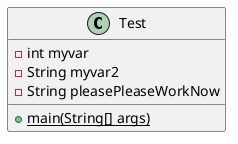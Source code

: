 @startuml test

class Test {
    - int myvar
    - String myvar2
    - String pleasePleaseWorkNow
    {static} + main(String[] args)
}

@enduml
